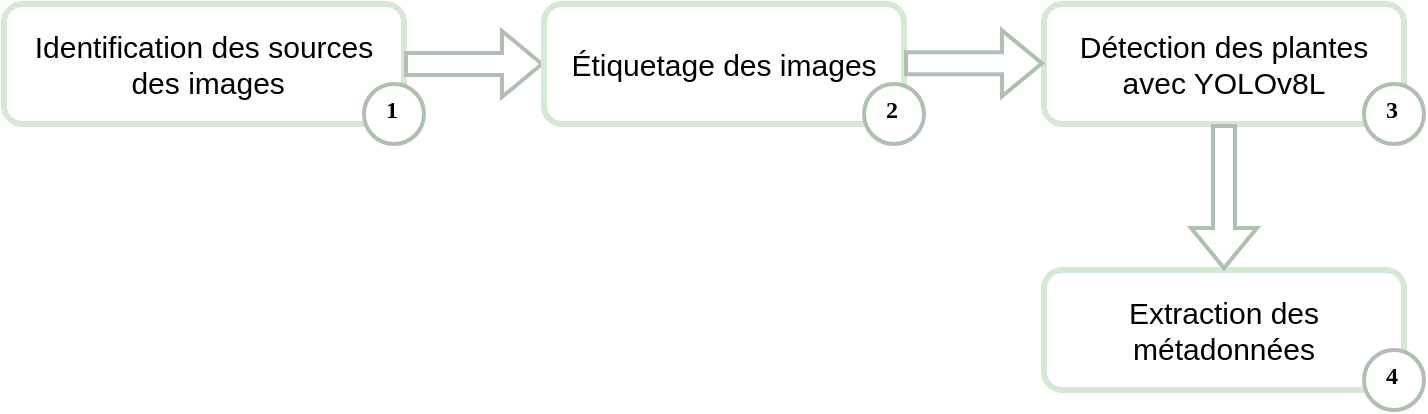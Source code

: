 <mxfile version="24.7.16">
  <diagram name="Page-1" id="Qzch1_LbPbUCXL5z45Zx">
    <mxGraphModel dx="778" dy="393" grid="1" gridSize="10" guides="1" tooltips="1" connect="1" arrows="1" fold="1" page="1" pageScale="1" pageWidth="827" pageHeight="1169" math="0" shadow="0">
      <root>
        <mxCell id="0" />
        <mxCell id="1" parent="0" />
        <mxCell id="Le7QSx57gCqSGAbvQyVc-5" value="&lt;font style=&quot;font-size: 15px;&quot;&gt;Identification des sources&lt;/font&gt;&lt;div&gt;&lt;font style=&quot;font-size: 15px;&quot;&gt;&amp;nbsp;des images&lt;/font&gt;&lt;/div&gt;" style="rounded=1;whiteSpace=wrap;html=1;fillColor=#FFFFFF;strokeColor=#D5E8D4;strokeWidth=3;" vertex="1" parent="1">
          <mxGeometry x="10" y="200" width="200" height="60" as="geometry" />
        </mxCell>
        <mxCell id="Le7QSx57gCqSGAbvQyVc-11" value="" style="shape=flexArrow;endArrow=classic;html=1;rounded=0;entryX=0;entryY=0.5;entryDx=0;entryDy=0;exitX=1;exitY=0.5;exitDx=0;exitDy=0;strokeColor=#B0BFAF;strokeWidth=2;" edge="1" parent="1" source="Le7QSx57gCqSGAbvQyVc-5">
          <mxGeometry width="50" height="50" relative="1" as="geometry">
            <mxPoint x="220" y="230" as="sourcePoint" />
            <mxPoint x="280" y="230" as="targetPoint" />
          </mxGeometry>
        </mxCell>
        <mxCell id="Le7QSx57gCqSGAbvQyVc-14" value="&lt;b&gt;1&lt;/b&gt;" style="ellipse;whiteSpace=wrap;html=1;aspect=fixed;strokeWidth=2;fontFamily=Tahoma;spacingBottom=4;spacingRight=2;strokeColor=#B0BFAF;fillColor=#FFFFFF;" vertex="1" parent="1">
          <mxGeometry x="190" y="240" width="30" height="30" as="geometry" />
        </mxCell>
        <mxCell id="Le7QSx57gCqSGAbvQyVc-19" value="&lt;span style=&quot;font-size: 15px;&quot;&gt;Étiquetage des images&lt;/span&gt;" style="rounded=1;whiteSpace=wrap;html=1;fillColor=#FFFFFF;strokeColor=#D5E8D4;strokeWidth=3;" vertex="1" parent="1">
          <mxGeometry x="280" y="200" width="180" height="60" as="geometry" />
        </mxCell>
        <mxCell id="Le7QSx57gCqSGAbvQyVc-21" value="&lt;span style=&quot;font-size: 15px;&quot;&gt;Détection des plantes avec YOLOv8L&lt;/span&gt;" style="rounded=1;whiteSpace=wrap;html=1;fillColor=#FFFFFF;strokeColor=#D5E8D4;strokeWidth=3;" vertex="1" parent="1">
          <mxGeometry x="530" y="200" width="180" height="60" as="geometry" />
        </mxCell>
        <mxCell id="Le7QSx57gCqSGAbvQyVc-22" value="&lt;span style=&quot;font-size: 15px;&quot;&gt;Extraction des métadonnées&lt;/span&gt;" style="rounded=1;whiteSpace=wrap;html=1;fillColor=#FFFFFF;strokeColor=#D5E8D4;strokeWidth=3;" vertex="1" parent="1">
          <mxGeometry x="530" y="333" width="180" height="60" as="geometry" />
        </mxCell>
        <mxCell id="Le7QSx57gCqSGAbvQyVc-23" value="&lt;b&gt;2&lt;/b&gt;" style="ellipse;whiteSpace=wrap;html=1;aspect=fixed;strokeWidth=2;fontFamily=Tahoma;spacingBottom=4;spacingRight=2;strokeColor=#B0BFAF;fillColor=#FFFFFF;" vertex="1" parent="1">
          <mxGeometry x="440" y="240" width="30" height="30" as="geometry" />
        </mxCell>
        <mxCell id="Le7QSx57gCqSGAbvQyVc-24" value="&lt;b&gt;3&lt;/b&gt;" style="ellipse;whiteSpace=wrap;html=1;aspect=fixed;strokeWidth=2;fontFamily=Tahoma;spacingBottom=4;spacingRight=2;strokeColor=#B0BFAF;fillColor=#FFFFFF;" vertex="1" parent="1">
          <mxGeometry x="690" y="240" width="30" height="30" as="geometry" />
        </mxCell>
        <mxCell id="Le7QSx57gCqSGAbvQyVc-25" value="&lt;b&gt;4&lt;/b&gt;" style="ellipse;whiteSpace=wrap;html=1;aspect=fixed;strokeWidth=2;fontFamily=Tahoma;spacingBottom=4;spacingRight=2;strokeColor=#B0BFAF;fillColor=#FFFFFF;" vertex="1" parent="1">
          <mxGeometry x="690" y="373" width="30" height="30" as="geometry" />
        </mxCell>
        <mxCell id="Le7QSx57gCqSGAbvQyVc-27" value="" style="shape=flexArrow;endArrow=classic;html=1;rounded=0;entryX=0;entryY=0.5;entryDx=0;entryDy=0;exitX=1;exitY=0.5;exitDx=0;exitDy=0;strokeColor=#B0BFAF;strokeWidth=2;" edge="1" parent="1">
          <mxGeometry width="50" height="50" relative="1" as="geometry">
            <mxPoint x="460" y="229.67" as="sourcePoint" />
            <mxPoint x="530" y="229.67" as="targetPoint" />
          </mxGeometry>
        </mxCell>
        <mxCell id="Le7QSx57gCqSGAbvQyVc-28" value="" style="shape=flexArrow;endArrow=classic;html=1;rounded=0;entryX=0.5;entryY=0;entryDx=0;entryDy=0;exitX=0.5;exitY=1;exitDx=0;exitDy=0;strokeColor=#B0BFAF;strokeWidth=2;" edge="1" parent="1" source="Le7QSx57gCqSGAbvQyVc-21" target="Le7QSx57gCqSGAbvQyVc-22">
          <mxGeometry width="50" height="50" relative="1" as="geometry">
            <mxPoint x="620" y="269.31" as="sourcePoint" />
            <mxPoint x="690" y="269.31" as="targetPoint" />
          </mxGeometry>
        </mxCell>
      </root>
    </mxGraphModel>
  </diagram>
</mxfile>
